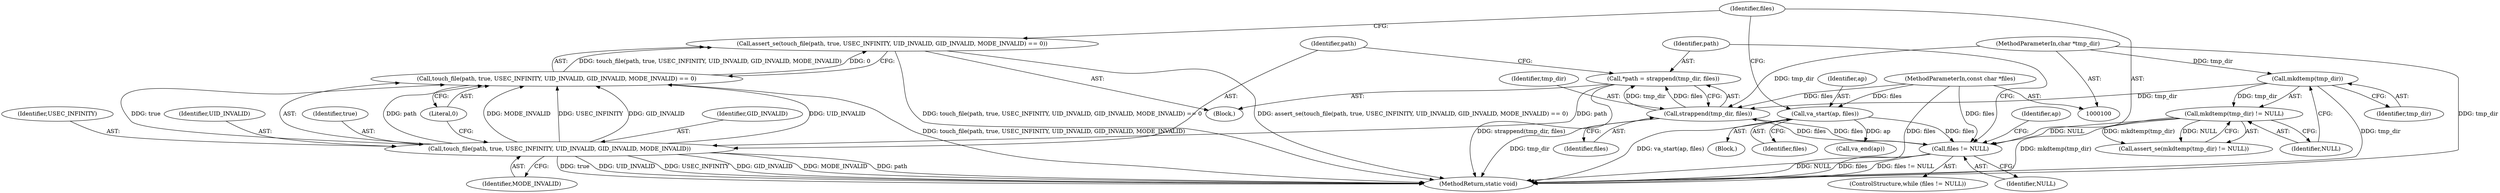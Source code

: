 digraph "0_systemd_ee735086f8670be1591fa9593e80dd60163a7a2f_3@API" {
"1000124" [label="(Call,assert_se(touch_file(path, true, USEC_INFINITY, UID_INVALID, GID_INVALID, MODE_INVALID) == 0))"];
"1000125" [label="(Call,touch_file(path, true, USEC_INFINITY, UID_INVALID, GID_INVALID, MODE_INVALID) == 0)"];
"1000126" [label="(Call,touch_file(path, true, USEC_INFINITY, UID_INVALID, GID_INVALID, MODE_INVALID))"];
"1000119" [label="(Call,*path = strappend(tmp_dir, files))"];
"1000121" [label="(Call,strappend(tmp_dir, files))"];
"1000107" [label="(Call,mkdtemp(tmp_dir))"];
"1000101" [label="(MethodParameterIn,char *tmp_dir)"];
"1000114" [label="(Call,files != NULL)"];
"1000110" [label="(Call,va_start(ap, files))"];
"1000102" [label="(MethodParameterIn,const char *files)"];
"1000106" [label="(Call,mkdtemp(tmp_dir) != NULL)"];
"1000108" [label="(Identifier,tmp_dir)"];
"1000116" [label="(Identifier,NULL)"];
"1000105" [label="(Call,assert_se(mkdtemp(tmp_dir) != NULL))"];
"1000114" [label="(Call,files != NULL)"];
"1000112" [label="(Identifier,files)"];
"1000126" [label="(Call,touch_file(path, true, USEC_INFINITY, UID_INVALID, GID_INVALID, MODE_INVALID))"];
"1000124" [label="(Call,assert_se(touch_file(path, true, USEC_INFINITY, UID_INVALID, GID_INVALID, MODE_INVALID) == 0))"];
"1000131" [label="(Identifier,GID_INVALID)"];
"1000107" [label="(Call,mkdtemp(tmp_dir))"];
"1000129" [label="(Identifier,USEC_INFINITY)"];
"1000127" [label="(Identifier,path)"];
"1000102" [label="(MethodParameterIn,const char *files)"];
"1000110" [label="(Call,va_start(ap, files))"];
"1000106" [label="(Call,mkdtemp(tmp_dir) != NULL)"];
"1000134" [label="(Call,va_end(ap))"];
"1000125" [label="(Call,touch_file(path, true, USEC_INFINITY, UID_INVALID, GID_INVALID, MODE_INVALID) == 0)"];
"1000119" [label="(Call,*path = strappend(tmp_dir, files))"];
"1000130" [label="(Identifier,UID_INVALID)"];
"1000133" [label="(Literal,0)"];
"1000135" [label="(Identifier,ap)"];
"1000101" [label="(MethodParameterIn,char *tmp_dir)"];
"1000117" [label="(Block,)"];
"1000123" [label="(Identifier,files)"];
"1000122" [label="(Identifier,tmp_dir)"];
"1000109" [label="(Identifier,NULL)"];
"1000115" [label="(Identifier,files)"];
"1000103" [label="(Block,)"];
"1000111" [label="(Identifier,ap)"];
"1000121" [label="(Call,strappend(tmp_dir, files))"];
"1000132" [label="(Identifier,MODE_INVALID)"];
"1000113" [label="(ControlStructure,while (files != NULL))"];
"1000128" [label="(Identifier,true)"];
"1000136" [label="(MethodReturn,static void)"];
"1000120" [label="(Identifier,path)"];
"1000124" -> "1000117"  [label="AST: "];
"1000124" -> "1000125"  [label="CFG: "];
"1000125" -> "1000124"  [label="AST: "];
"1000115" -> "1000124"  [label="CFG: "];
"1000124" -> "1000136"  [label="DDG: touch_file(path, true, USEC_INFINITY, UID_INVALID, GID_INVALID, MODE_INVALID) == 0"];
"1000124" -> "1000136"  [label="DDG: assert_se(touch_file(path, true, USEC_INFINITY, UID_INVALID, GID_INVALID, MODE_INVALID) == 0)"];
"1000125" -> "1000124"  [label="DDG: touch_file(path, true, USEC_INFINITY, UID_INVALID, GID_INVALID, MODE_INVALID)"];
"1000125" -> "1000124"  [label="DDG: 0"];
"1000125" -> "1000133"  [label="CFG: "];
"1000126" -> "1000125"  [label="AST: "];
"1000133" -> "1000125"  [label="AST: "];
"1000125" -> "1000136"  [label="DDG: touch_file(path, true, USEC_INFINITY, UID_INVALID, GID_INVALID, MODE_INVALID)"];
"1000126" -> "1000125"  [label="DDG: path"];
"1000126" -> "1000125"  [label="DDG: MODE_INVALID"];
"1000126" -> "1000125"  [label="DDG: GID_INVALID"];
"1000126" -> "1000125"  [label="DDG: USEC_INFINITY"];
"1000126" -> "1000125"  [label="DDG: UID_INVALID"];
"1000126" -> "1000125"  [label="DDG: true"];
"1000126" -> "1000132"  [label="CFG: "];
"1000127" -> "1000126"  [label="AST: "];
"1000128" -> "1000126"  [label="AST: "];
"1000129" -> "1000126"  [label="AST: "];
"1000130" -> "1000126"  [label="AST: "];
"1000131" -> "1000126"  [label="AST: "];
"1000132" -> "1000126"  [label="AST: "];
"1000133" -> "1000126"  [label="CFG: "];
"1000126" -> "1000136"  [label="DDG: MODE_INVALID"];
"1000126" -> "1000136"  [label="DDG: path"];
"1000126" -> "1000136"  [label="DDG: true"];
"1000126" -> "1000136"  [label="DDG: UID_INVALID"];
"1000126" -> "1000136"  [label="DDG: USEC_INFINITY"];
"1000126" -> "1000136"  [label="DDG: GID_INVALID"];
"1000119" -> "1000126"  [label="DDG: path"];
"1000119" -> "1000117"  [label="AST: "];
"1000119" -> "1000121"  [label="CFG: "];
"1000120" -> "1000119"  [label="AST: "];
"1000121" -> "1000119"  [label="AST: "];
"1000127" -> "1000119"  [label="CFG: "];
"1000119" -> "1000136"  [label="DDG: strappend(tmp_dir, files)"];
"1000121" -> "1000119"  [label="DDG: tmp_dir"];
"1000121" -> "1000119"  [label="DDG: files"];
"1000121" -> "1000123"  [label="CFG: "];
"1000122" -> "1000121"  [label="AST: "];
"1000123" -> "1000121"  [label="AST: "];
"1000121" -> "1000136"  [label="DDG: tmp_dir"];
"1000121" -> "1000114"  [label="DDG: files"];
"1000107" -> "1000121"  [label="DDG: tmp_dir"];
"1000101" -> "1000121"  [label="DDG: tmp_dir"];
"1000114" -> "1000121"  [label="DDG: files"];
"1000102" -> "1000121"  [label="DDG: files"];
"1000107" -> "1000106"  [label="AST: "];
"1000107" -> "1000108"  [label="CFG: "];
"1000108" -> "1000107"  [label="AST: "];
"1000109" -> "1000107"  [label="CFG: "];
"1000107" -> "1000136"  [label="DDG: tmp_dir"];
"1000107" -> "1000106"  [label="DDG: tmp_dir"];
"1000101" -> "1000107"  [label="DDG: tmp_dir"];
"1000101" -> "1000100"  [label="AST: "];
"1000101" -> "1000136"  [label="DDG: tmp_dir"];
"1000114" -> "1000113"  [label="AST: "];
"1000114" -> "1000116"  [label="CFG: "];
"1000115" -> "1000114"  [label="AST: "];
"1000116" -> "1000114"  [label="AST: "];
"1000120" -> "1000114"  [label="CFG: "];
"1000135" -> "1000114"  [label="CFG: "];
"1000114" -> "1000136"  [label="DDG: files != NULL"];
"1000114" -> "1000136"  [label="DDG: NULL"];
"1000114" -> "1000136"  [label="DDG: files"];
"1000110" -> "1000114"  [label="DDG: files"];
"1000102" -> "1000114"  [label="DDG: files"];
"1000106" -> "1000114"  [label="DDG: NULL"];
"1000110" -> "1000103"  [label="AST: "];
"1000110" -> "1000112"  [label="CFG: "];
"1000111" -> "1000110"  [label="AST: "];
"1000112" -> "1000110"  [label="AST: "];
"1000115" -> "1000110"  [label="CFG: "];
"1000110" -> "1000136"  [label="DDG: va_start(ap, files)"];
"1000102" -> "1000110"  [label="DDG: files"];
"1000110" -> "1000134"  [label="DDG: ap"];
"1000102" -> "1000100"  [label="AST: "];
"1000102" -> "1000136"  [label="DDG: files"];
"1000106" -> "1000105"  [label="AST: "];
"1000106" -> "1000109"  [label="CFG: "];
"1000109" -> "1000106"  [label="AST: "];
"1000105" -> "1000106"  [label="CFG: "];
"1000106" -> "1000136"  [label="DDG: mkdtemp(tmp_dir)"];
"1000106" -> "1000105"  [label="DDG: mkdtemp(tmp_dir)"];
"1000106" -> "1000105"  [label="DDG: NULL"];
}
